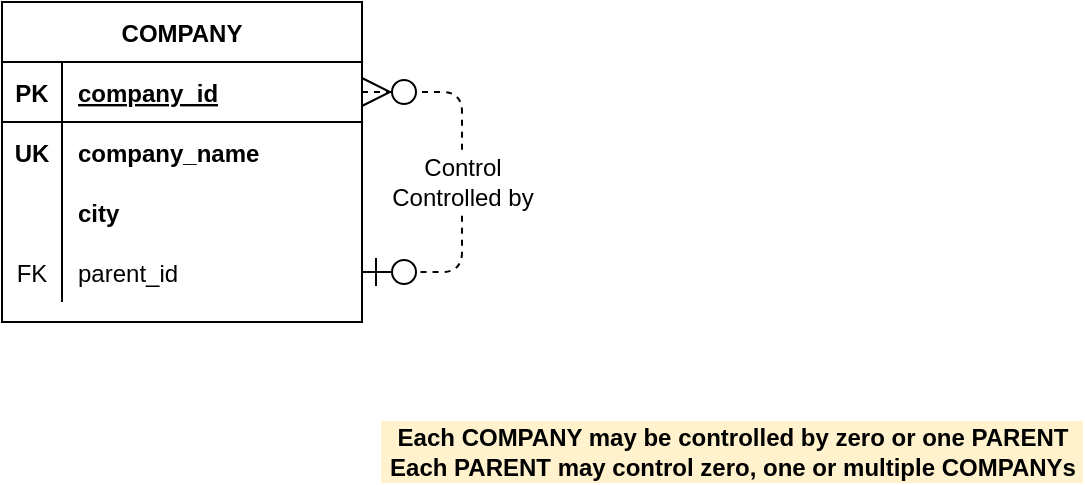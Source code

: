<mxfile version="15.2.9" type="device"><diagram id="6qZxq6_TpVbeZ96BowMb" name="P03-02"><mxGraphModel dx="1038" dy="547" grid="1" gridSize="10" guides="1" tooltips="1" connect="1" arrows="1" fold="1" page="1" pageScale="1" pageWidth="1700" pageHeight="1100" math="0" shadow="0"><root><mxCell id="0"/><mxCell id="1" parent="0"/><mxCell id="61IGJxhi_tSYXF5UuqY--1" value="COMPANY" style="shape=table;startSize=30;container=1;collapsible=1;childLayout=tableLayout;fixedRows=1;rowLines=0;fontStyle=1;align=center;resizeLast=1;" vertex="1" parent="1"><mxGeometry x="360" y="200" width="180" height="160" as="geometry"/></mxCell><mxCell id="61IGJxhi_tSYXF5UuqY--2" value="" style="shape=partialRectangle;collapsible=0;dropTarget=0;pointerEvents=0;fillColor=none;top=0;left=0;bottom=1;right=0;points=[[0,0.5],[1,0.5]];portConstraint=eastwest;" vertex="1" parent="61IGJxhi_tSYXF5UuqY--1"><mxGeometry y="30" width="180" height="30" as="geometry"/></mxCell><mxCell id="61IGJxhi_tSYXF5UuqY--3" value="PK" style="shape=partialRectangle;connectable=0;fillColor=none;top=0;left=0;bottom=0;right=0;fontStyle=1;overflow=hidden;" vertex="1" parent="61IGJxhi_tSYXF5UuqY--2"><mxGeometry width="30" height="30" as="geometry"><mxRectangle width="30" height="30" as="alternateBounds"/></mxGeometry></mxCell><mxCell id="61IGJxhi_tSYXF5UuqY--4" value="company_id" style="shape=partialRectangle;connectable=0;fillColor=none;top=0;left=0;bottom=0;right=0;align=left;spacingLeft=6;fontStyle=5;overflow=hidden;" vertex="1" parent="61IGJxhi_tSYXF5UuqY--2"><mxGeometry x="30" width="150" height="30" as="geometry"><mxRectangle width="150" height="30" as="alternateBounds"/></mxGeometry></mxCell><mxCell id="61IGJxhi_tSYXF5UuqY--5" value="" style="shape=partialRectangle;collapsible=0;dropTarget=0;pointerEvents=0;fillColor=none;top=0;left=0;bottom=0;right=0;points=[[0,0.5],[1,0.5]];portConstraint=eastwest;" vertex="1" parent="61IGJxhi_tSYXF5UuqY--1"><mxGeometry y="60" width="180" height="30" as="geometry"/></mxCell><mxCell id="61IGJxhi_tSYXF5UuqY--6" value="UK" style="shape=partialRectangle;connectable=0;fillColor=none;top=0;left=0;bottom=0;right=0;editable=1;overflow=hidden;fontStyle=1" vertex="1" parent="61IGJxhi_tSYXF5UuqY--5"><mxGeometry width="30" height="30" as="geometry"><mxRectangle width="30" height="30" as="alternateBounds"/></mxGeometry></mxCell><mxCell id="61IGJxhi_tSYXF5UuqY--7" value="company_name" style="shape=partialRectangle;connectable=0;fillColor=none;top=0;left=0;bottom=0;right=0;align=left;spacingLeft=6;overflow=hidden;fontStyle=1" vertex="1" parent="61IGJxhi_tSYXF5UuqY--5"><mxGeometry x="30" width="150" height="30" as="geometry"><mxRectangle width="150" height="30" as="alternateBounds"/></mxGeometry></mxCell><mxCell id="61IGJxhi_tSYXF5UuqY--8" value="" style="shape=partialRectangle;collapsible=0;dropTarget=0;pointerEvents=0;fillColor=none;top=0;left=0;bottom=0;right=0;points=[[0,0.5],[1,0.5]];portConstraint=eastwest;" vertex="1" parent="61IGJxhi_tSYXF5UuqY--1"><mxGeometry y="90" width="180" height="30" as="geometry"/></mxCell><mxCell id="61IGJxhi_tSYXF5UuqY--9" value="" style="shape=partialRectangle;connectable=0;fillColor=none;top=0;left=0;bottom=0;right=0;editable=1;overflow=hidden;" vertex="1" parent="61IGJxhi_tSYXF5UuqY--8"><mxGeometry width="30" height="30" as="geometry"><mxRectangle width="30" height="30" as="alternateBounds"/></mxGeometry></mxCell><mxCell id="61IGJxhi_tSYXF5UuqY--10" value="city" style="shape=partialRectangle;connectable=0;fillColor=none;top=0;left=0;bottom=0;right=0;align=left;spacingLeft=6;overflow=hidden;fontStyle=1" vertex="1" parent="61IGJxhi_tSYXF5UuqY--8"><mxGeometry x="30" width="150" height="30" as="geometry"><mxRectangle width="150" height="30" as="alternateBounds"/></mxGeometry></mxCell><mxCell id="61IGJxhi_tSYXF5UuqY--11" value="" style="shape=partialRectangle;collapsible=0;dropTarget=0;pointerEvents=0;fillColor=none;top=0;left=0;bottom=0;right=0;points=[[0,0.5],[1,0.5]];portConstraint=eastwest;" vertex="1" parent="61IGJxhi_tSYXF5UuqY--1"><mxGeometry y="120" width="180" height="30" as="geometry"/></mxCell><mxCell id="61IGJxhi_tSYXF5UuqY--12" value="FK" style="shape=partialRectangle;connectable=0;fillColor=none;top=0;left=0;bottom=0;right=0;editable=1;overflow=hidden;" vertex="1" parent="61IGJxhi_tSYXF5UuqY--11"><mxGeometry width="30" height="30" as="geometry"><mxRectangle width="30" height="30" as="alternateBounds"/></mxGeometry></mxCell><mxCell id="61IGJxhi_tSYXF5UuqY--13" value="parent_id" style="shape=partialRectangle;connectable=0;fillColor=none;top=0;left=0;bottom=0;right=0;align=left;spacingLeft=6;overflow=hidden;" vertex="1" parent="61IGJxhi_tSYXF5UuqY--11"><mxGeometry x="30" width="150" height="30" as="geometry"><mxRectangle width="150" height="30" as="alternateBounds"/></mxGeometry></mxCell><mxCell id="61IGJxhi_tSYXF5UuqY--14" value="" style="endArrow=ERzeroToOne;dashed=1;html=1;exitX=1;exitY=0.5;exitDx=0;exitDy=0;entryX=1;entryY=0.5;entryDx=0;entryDy=0;edgeStyle=orthogonalEdgeStyle;startArrow=ERzeroToMany;startFill=1;endSize=12;startSize=12;endFill=0;" edge="1" parent="61IGJxhi_tSYXF5UuqY--1" source="61IGJxhi_tSYXF5UuqY--2" target="61IGJxhi_tSYXF5UuqY--11"><mxGeometry width="50" height="50" relative="1" as="geometry"><mxPoint x="260" y="60" as="sourcePoint"/><mxPoint x="310" y="10" as="targetPoint"/><Array as="points"><mxPoint x="230" y="45"/><mxPoint x="230" y="135"/></Array></mxGeometry></mxCell><mxCell id="61IGJxhi_tSYXF5UuqY--15" value="Control&lt;br&gt;Controlled by" style="text;html=1;resizable=0;autosize=1;align=center;verticalAlign=middle;points=[];fillColor=none;strokeColor=none;rounded=0;labelBackgroundColor=default;" vertex="1" parent="1"><mxGeometry x="550" y="275" width="80" height="30" as="geometry"/></mxCell><mxCell id="61IGJxhi_tSYXF5UuqY--31" value="&lt;b&gt;Each COMPANY may be controlled by zero or one PARENT&lt;br&gt;Each PARENT may control zero, one or multiple COMPANYs&lt;br&gt;&lt;/b&gt;" style="text;html=1;resizable=0;autosize=1;align=center;verticalAlign=middle;points=[];fillColor=#fff2cc;strokeColor=#FFF2CC;rounded=0;labelBackgroundColor=#FFF2CC;" vertex="1" parent="1"><mxGeometry x="550" y="410" width="350" height="30" as="geometry"/></mxCell></root></mxGraphModel></diagram></mxfile>